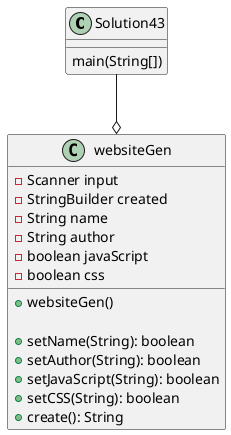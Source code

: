 @startuml
class Solution43{
    main(String[])
    'websiteGen app = new websiteGen()
    'app.setName()
    'app.setAuthor()
    'app.setJavaScript()
    'app.setCSS()
    'app.create()
}

class websiteGen{
    'attributes
    - Scanner input
    - StringBuilder created
    - String name
    - String author
    - boolean javaScript
    - boolean css

    'methods
    + websiteGen()

    + setName(String): boolean
    + setAuthor(String): boolean
    + setJavaScript(String): boolean
    + setCSS(String): boolean
    + create(): String
}

Solution43 --o websiteGen
@enduml